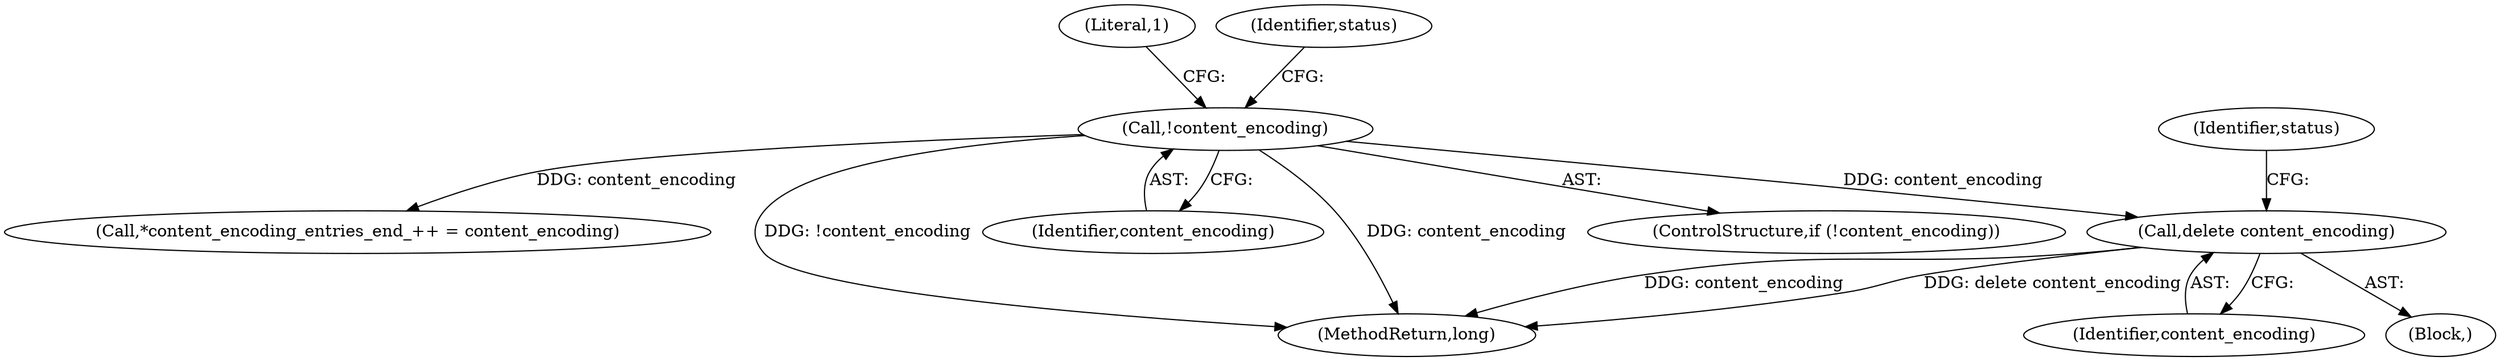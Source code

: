 digraph "0_Android_04839626ed859623901ebd3a5fd483982186b59d_182@API" {
"1000230" [label="(Call,delete content_encoding)"];
"1000216" [label="(Call,!content_encoding)"];
"1000220" [label="(Literal,1)"];
"1000217" [label="(Identifier,content_encoding)"];
"1000234" [label="(Call,*content_encoding_entries_end_++ = content_encoding)"];
"1000230" [label="(Call,delete content_encoding)"];
"1000216" [label="(Call,!content_encoding)"];
"1000252" [label="(MethodReturn,long)"];
"1000229" [label="(Block,)"];
"1000222" [label="(Identifier,status)"];
"1000215" [label="(ControlStructure,if (!content_encoding))"];
"1000231" [label="(Identifier,content_encoding)"];
"1000233" [label="(Identifier,status)"];
"1000230" -> "1000229"  [label="AST: "];
"1000230" -> "1000231"  [label="CFG: "];
"1000231" -> "1000230"  [label="AST: "];
"1000233" -> "1000230"  [label="CFG: "];
"1000230" -> "1000252"  [label="DDG: content_encoding"];
"1000230" -> "1000252"  [label="DDG: delete content_encoding"];
"1000216" -> "1000230"  [label="DDG: content_encoding"];
"1000216" -> "1000215"  [label="AST: "];
"1000216" -> "1000217"  [label="CFG: "];
"1000217" -> "1000216"  [label="AST: "];
"1000220" -> "1000216"  [label="CFG: "];
"1000222" -> "1000216"  [label="CFG: "];
"1000216" -> "1000252"  [label="DDG: !content_encoding"];
"1000216" -> "1000252"  [label="DDG: content_encoding"];
"1000216" -> "1000234"  [label="DDG: content_encoding"];
}
